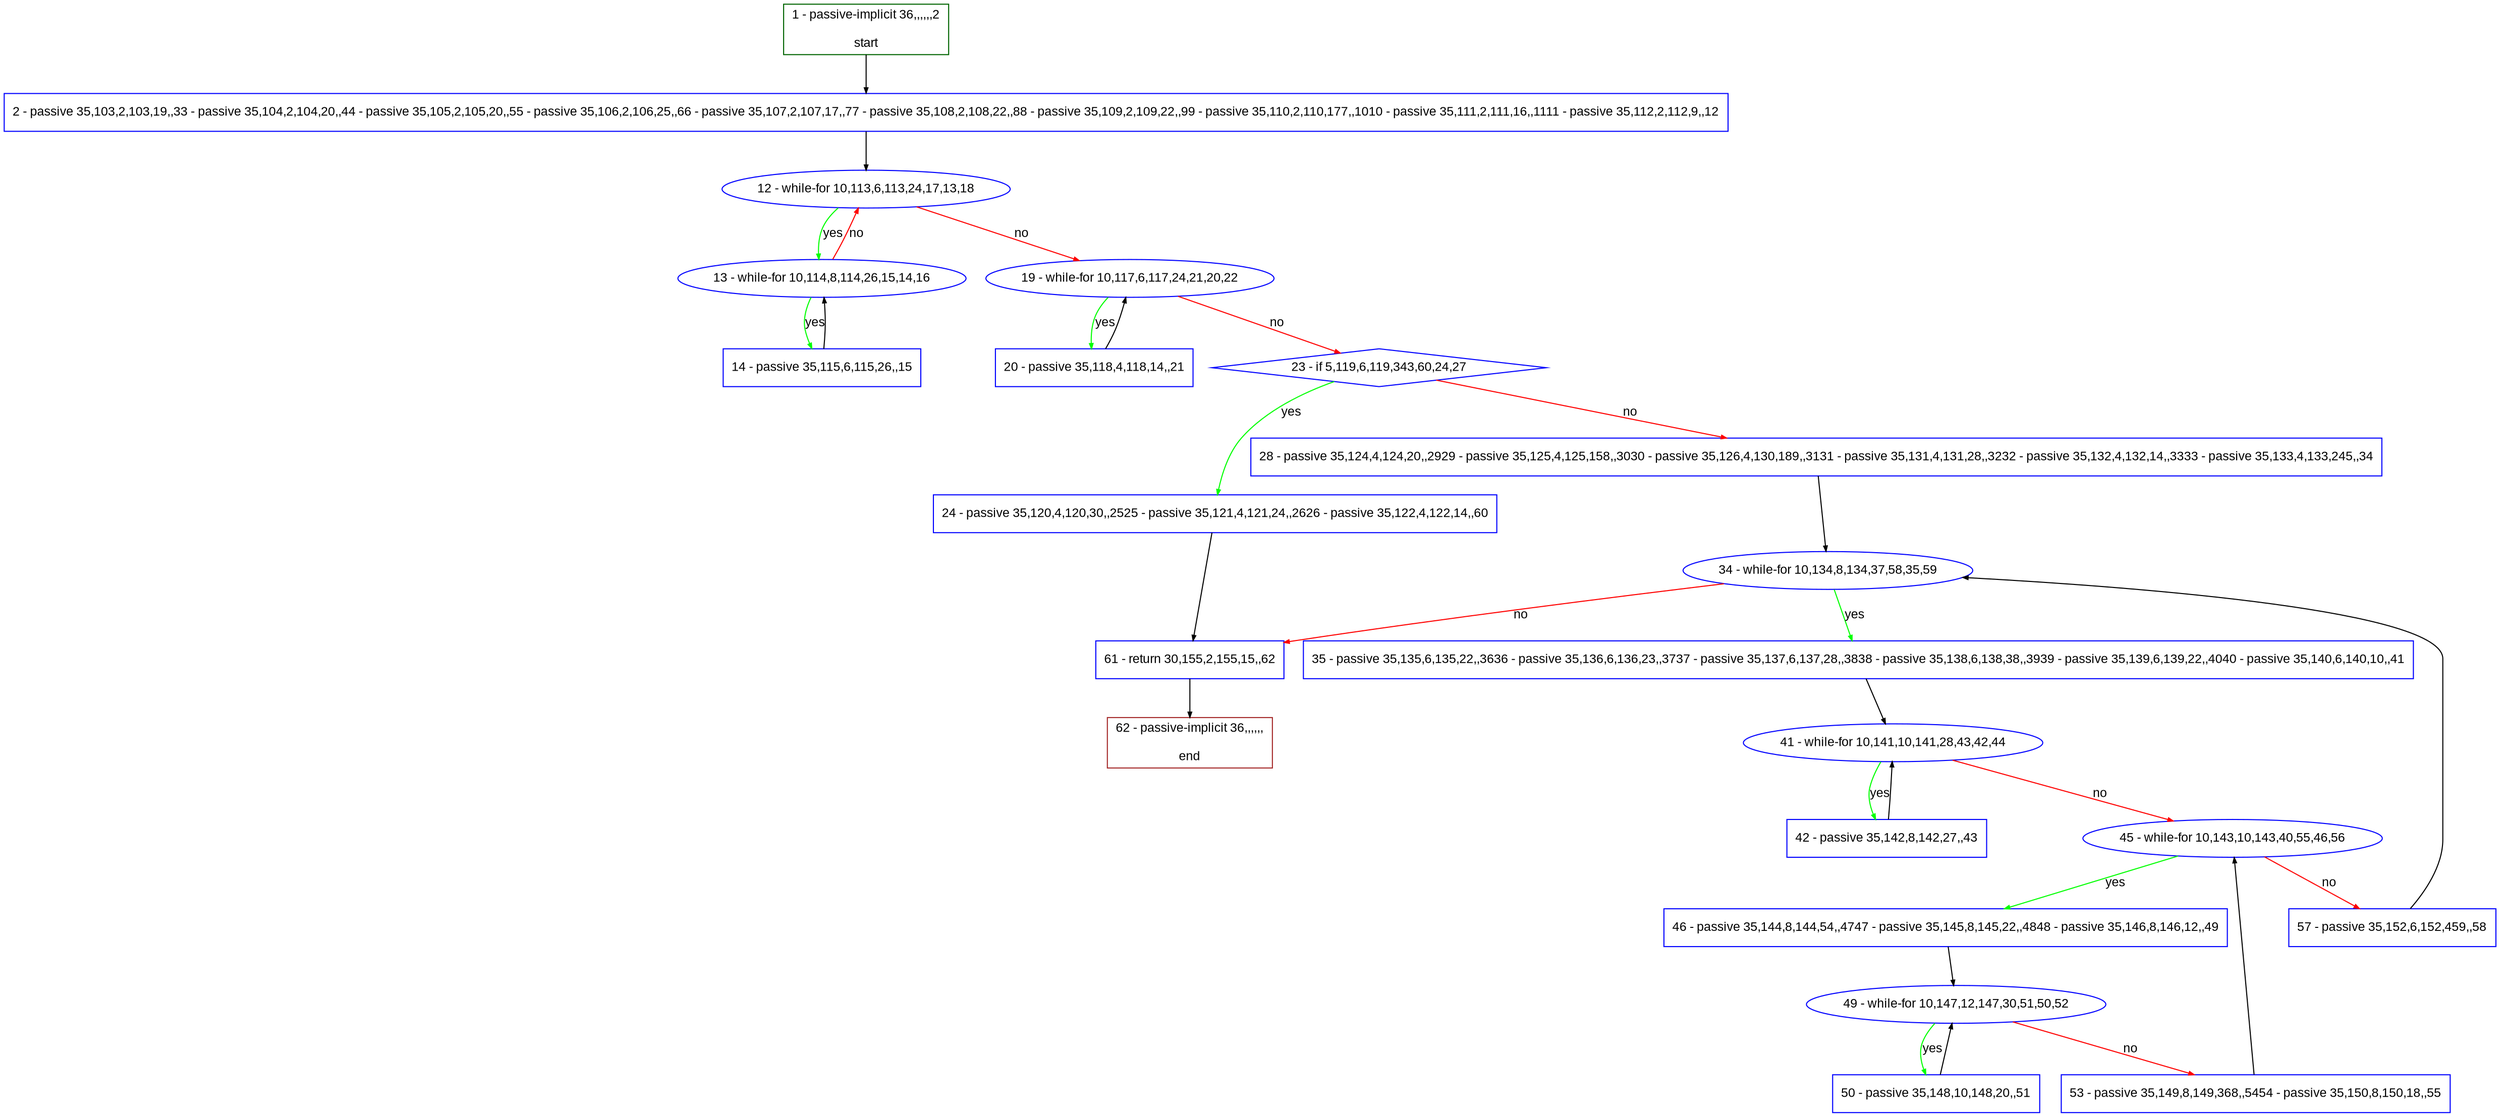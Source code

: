 digraph "" {
  graph [pack="true", label="", fontsize="12", packmode="clust", fontname="Arial", fillcolor="#FFFFCC", bgcolor="white", style="rounded,filled", compound="true"];
  node [node_initialized="no", label="", color="grey", fontsize="12", fillcolor="white", fontname="Arial", style="filled", shape="rectangle", compound="true", fixedsize="false"];
  edge [fontcolor="black", arrowhead="normal", arrowtail="none", arrowsize="0.5", ltail="", label="", color="black", fontsize="12", lhead="", fontname="Arial", dir="forward", compound="true"];
  __N1 [label="2 - passive 35,103,2,103,19,,33 - passive 35,104,2,104,20,,44 - passive 35,105,2,105,20,,55 - passive 35,106,2,106,25,,66 - passive 35,107,2,107,17,,77 - passive 35,108,2,108,22,,88 - passive 35,109,2,109,22,,99 - passive 35,110,2,110,177,,1010 - passive 35,111,2,111,16,,1111 - passive 35,112,2,112,9,,12", color="#0000ff", fillcolor="#ffffff", style="filled", shape="box"];
  __N2 [label="1 - passive-implicit 36,,,,,,2\n\nstart", color="#006400", fillcolor="#ffffff", style="filled", shape="box"];
  __N3 [label="12 - while-for 10,113,6,113,24,17,13,18", color="#0000ff", fillcolor="#ffffff", style="filled", shape="oval"];
  __N4 [label="13 - while-for 10,114,8,114,26,15,14,16", color="#0000ff", fillcolor="#ffffff", style="filled", shape="oval"];
  __N5 [label="19 - while-for 10,117,6,117,24,21,20,22", color="#0000ff", fillcolor="#ffffff", style="filled", shape="oval"];
  __N6 [label="14 - passive 35,115,6,115,26,,15", color="#0000ff", fillcolor="#ffffff", style="filled", shape="box"];
  __N7 [label="20 - passive 35,118,4,118,14,,21", color="#0000ff", fillcolor="#ffffff", style="filled", shape="box"];
  __N8 [label="23 - if 5,119,6,119,343,60,24,27", color="#0000ff", fillcolor="#ffffff", style="filled", shape="diamond"];
  __N9 [label="24 - passive 35,120,4,120,30,,2525 - passive 35,121,4,121,24,,2626 - passive 35,122,4,122,14,,60", color="#0000ff", fillcolor="#ffffff", style="filled", shape="box"];
  __N10 [label="28 - passive 35,124,4,124,20,,2929 - passive 35,125,4,125,158,,3030 - passive 35,126,4,130,189,,3131 - passive 35,131,4,131,28,,3232 - passive 35,132,4,132,14,,3333 - passive 35,133,4,133,245,,34", color="#0000ff", fillcolor="#ffffff", style="filled", shape="box"];
  __N11 [label="61 - return 30,155,2,155,15,,62", color="#0000ff", fillcolor="#ffffff", style="filled", shape="box"];
  __N12 [label="34 - while-for 10,134,8,134,37,58,35,59", color="#0000ff", fillcolor="#ffffff", style="filled", shape="oval"];
  __N13 [label="35 - passive 35,135,6,135,22,,3636 - passive 35,136,6,136,23,,3737 - passive 35,137,6,137,28,,3838 - passive 35,138,6,138,38,,3939 - passive 35,139,6,139,22,,4040 - passive 35,140,6,140,10,,41", color="#0000ff", fillcolor="#ffffff", style="filled", shape="box"];
  __N14 [label="41 - while-for 10,141,10,141,28,43,42,44", color="#0000ff", fillcolor="#ffffff", style="filled", shape="oval"];
  __N15 [label="42 - passive 35,142,8,142,27,,43", color="#0000ff", fillcolor="#ffffff", style="filled", shape="box"];
  __N16 [label="45 - while-for 10,143,10,143,40,55,46,56", color="#0000ff", fillcolor="#ffffff", style="filled", shape="oval"];
  __N17 [label="46 - passive 35,144,8,144,54,,4747 - passive 35,145,8,145,22,,4848 - passive 35,146,8,146,12,,49", color="#0000ff", fillcolor="#ffffff", style="filled", shape="box"];
  __N18 [label="57 - passive 35,152,6,152,459,,58", color="#0000ff", fillcolor="#ffffff", style="filled", shape="box"];
  __N19 [label="49 - while-for 10,147,12,147,30,51,50,52", color="#0000ff", fillcolor="#ffffff", style="filled", shape="oval"];
  __N20 [label="50 - passive 35,148,10,148,20,,51", color="#0000ff", fillcolor="#ffffff", style="filled", shape="box"];
  __N21 [label="53 - passive 35,149,8,149,368,,5454 - passive 35,150,8,150,18,,55", color="#0000ff", fillcolor="#ffffff", style="filled", shape="box"];
  __N22 [label="62 - passive-implicit 36,,,,,,\n\nend", color="#a52a2a", fillcolor="#ffffff", style="filled", shape="box"];
  __N2 -> __N1 [arrowhead="normal", arrowtail="none", color="#000000", label="", dir="forward"];
  __N1 -> __N3 [arrowhead="normal", arrowtail="none", color="#000000", label="", dir="forward"];
  __N3 -> __N4 [arrowhead="normal", arrowtail="none", color="#00ff00", label="yes", dir="forward"];
  __N4 -> __N3 [arrowhead="normal", arrowtail="none", color="#ff0000", label="no", dir="forward"];
  __N3 -> __N5 [arrowhead="normal", arrowtail="none", color="#ff0000", label="no", dir="forward"];
  __N4 -> __N6 [arrowhead="normal", arrowtail="none", color="#00ff00", label="yes", dir="forward"];
  __N6 -> __N4 [arrowhead="normal", arrowtail="none", color="#000000", label="", dir="forward"];
  __N5 -> __N7 [arrowhead="normal", arrowtail="none", color="#00ff00", label="yes", dir="forward"];
  __N7 -> __N5 [arrowhead="normal", arrowtail="none", color="#000000", label="", dir="forward"];
  __N5 -> __N8 [arrowhead="normal", arrowtail="none", color="#ff0000", label="no", dir="forward"];
  __N8 -> __N9 [arrowhead="normal", arrowtail="none", color="#00ff00", label="yes", dir="forward"];
  __N8 -> __N10 [arrowhead="normal", arrowtail="none", color="#ff0000", label="no", dir="forward"];
  __N9 -> __N11 [arrowhead="normal", arrowtail="none", color="#000000", label="", dir="forward"];
  __N10 -> __N12 [arrowhead="normal", arrowtail="none", color="#000000", label="", dir="forward"];
  __N12 -> __N13 [arrowhead="normal", arrowtail="none", color="#00ff00", label="yes", dir="forward"];
  __N12 -> __N11 [arrowhead="normal", arrowtail="none", color="#ff0000", label="no", dir="forward"];
  __N13 -> __N14 [arrowhead="normal", arrowtail="none", color="#000000", label="", dir="forward"];
  __N14 -> __N15 [arrowhead="normal", arrowtail="none", color="#00ff00", label="yes", dir="forward"];
  __N15 -> __N14 [arrowhead="normal", arrowtail="none", color="#000000", label="", dir="forward"];
  __N14 -> __N16 [arrowhead="normal", arrowtail="none", color="#ff0000", label="no", dir="forward"];
  __N16 -> __N17 [arrowhead="normal", arrowtail="none", color="#00ff00", label="yes", dir="forward"];
  __N16 -> __N18 [arrowhead="normal", arrowtail="none", color="#ff0000", label="no", dir="forward"];
  __N17 -> __N19 [arrowhead="normal", arrowtail="none", color="#000000", label="", dir="forward"];
  __N19 -> __N20 [arrowhead="normal", arrowtail="none", color="#00ff00", label="yes", dir="forward"];
  __N20 -> __N19 [arrowhead="normal", arrowtail="none", color="#000000", label="", dir="forward"];
  __N19 -> __N21 [arrowhead="normal", arrowtail="none", color="#ff0000", label="no", dir="forward"];
  __N21 -> __N16 [arrowhead="normal", arrowtail="none", color="#000000", label="", dir="forward"];
  __N18 -> __N12 [arrowhead="normal", arrowtail="none", color="#000000", label="", dir="forward"];
  __N11 -> __N22 [arrowhead="normal", arrowtail="none", color="#000000", label="", dir="forward"];
}
